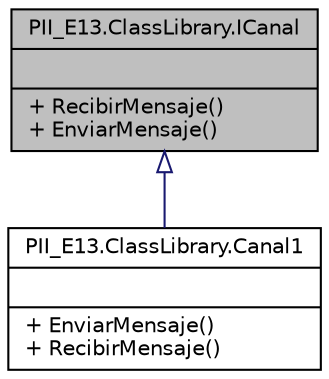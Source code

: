 digraph "PII_E13.ClassLibrary.ICanal"
{
 // INTERACTIVE_SVG=YES
 // LATEX_PDF_SIZE
  edge [fontname="Helvetica",fontsize="10",labelfontname="Helvetica",labelfontsize="10"];
  node [fontname="Helvetica",fontsize="10",shape=record];
  Node1 [label="{PII_E13.ClassLibrary.ICanal\n||+ RecibirMensaje()\l+ EnviarMensaje()\l}",height=0.2,width=0.4,color="black", fillcolor="grey75", style="filled", fontcolor="black",tooltip="Esta clase respresenta la interfaz de los canales."];
  Node1 -> Node2 [dir="back",color="midnightblue",fontsize="10",style="solid",arrowtail="onormal",fontname="Helvetica"];
  Node2 [label="{PII_E13.ClassLibrary.Canal1\n||+ EnviarMensaje()\l+ RecibirMensaje()\l}",height=0.2,width=0.4,color="black", fillcolor="white", style="filled",URL="$classPII_E13.ClassLibrary_1_1Canal1.html",tooltip="Clase de ejemplo para una implementación de la interfaz ICanal utilizada en los tests donde es releva..."];
}
